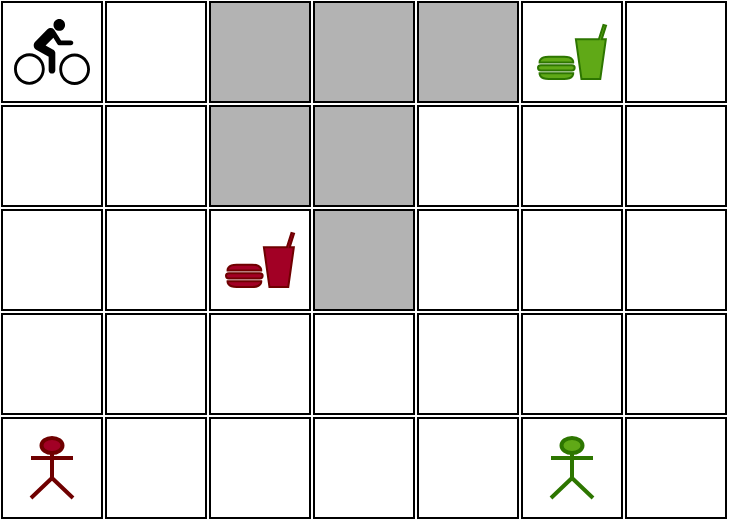 <mxfile>
    <diagram id="GC3d5SEIMlqQDpdu6AJr" name="Page-1">
        <mxGraphModel dx="722" dy="433" grid="1" gridSize="10" guides="1" tooltips="1" connect="1" arrows="1" fold="1" page="1" pageScale="1" pageWidth="850" pageHeight="1100" math="0" shadow="0">
            <root>
                <mxCell id="0"/>
                <mxCell id="1" parent="0"/>
                <mxCell id="wi9Bhf0zNv-aggHsFR5M-1" value="" style="whiteSpace=wrap;html=1;aspect=fixed;" parent="1" vertex="1">
                    <mxGeometry x="220" y="30" width="50" height="50" as="geometry"/>
                </mxCell>
                <mxCell id="wi9Bhf0zNv-aggHsFR5M-2" value="" style="whiteSpace=wrap;html=1;aspect=fixed;" parent="1" vertex="1">
                    <mxGeometry x="272" y="30" width="50" height="50" as="geometry"/>
                </mxCell>
                <mxCell id="wi9Bhf0zNv-aggHsFR5M-3" value="" style="whiteSpace=wrap;html=1;aspect=fixed;" parent="1" vertex="1">
                    <mxGeometry x="324" y="30" width="50" height="50" as="geometry"/>
                </mxCell>
                <mxCell id="wi9Bhf0zNv-aggHsFR5M-4" value="" style="whiteSpace=wrap;html=1;aspect=fixed;fillColor=#B3B3B3;" parent="1" vertex="1">
                    <mxGeometry x="376" y="30" width="50" height="50" as="geometry"/>
                </mxCell>
                <mxCell id="wi9Bhf0zNv-aggHsFR5M-5" value="" style="whiteSpace=wrap;html=1;aspect=fixed;" parent="1" vertex="1">
                    <mxGeometry x="220" y="82" width="50" height="50" as="geometry"/>
                </mxCell>
                <mxCell id="wi9Bhf0zNv-aggHsFR5M-6" value="" style="whiteSpace=wrap;html=1;aspect=fixed;" parent="1" vertex="1">
                    <mxGeometry x="272" y="82" width="50" height="50" as="geometry"/>
                </mxCell>
                <mxCell id="wi9Bhf0zNv-aggHsFR5M-7" value="" style="whiteSpace=wrap;html=1;aspect=fixed;fillColor=#B3B3B3;" parent="1" vertex="1">
                    <mxGeometry x="324" y="82" width="50" height="50" as="geometry"/>
                </mxCell>
                <mxCell id="wi9Bhf0zNv-aggHsFR5M-8" value="" style="whiteSpace=wrap;html=1;aspect=fixed;fillColor=#B3B3B3;" parent="1" vertex="1">
                    <mxGeometry x="376" y="82" width="50" height="50" as="geometry"/>
                </mxCell>
                <mxCell id="wi9Bhf0zNv-aggHsFR5M-9" value="" style="whiteSpace=wrap;html=1;aspect=fixed;" parent="1" vertex="1">
                    <mxGeometry x="220" y="134" width="50" height="50" as="geometry"/>
                </mxCell>
                <mxCell id="wi9Bhf0zNv-aggHsFR5M-10" value="" style="whiteSpace=wrap;html=1;aspect=fixed;" parent="1" vertex="1">
                    <mxGeometry x="272" y="134" width="50" height="50" as="geometry"/>
                </mxCell>
                <mxCell id="wi9Bhf0zNv-aggHsFR5M-11" value="" style="whiteSpace=wrap;html=1;aspect=fixed;" parent="1" vertex="1">
                    <mxGeometry x="324" y="134" width="50" height="50" as="geometry"/>
                </mxCell>
                <mxCell id="wi9Bhf0zNv-aggHsFR5M-12" value="" style="whiteSpace=wrap;html=1;aspect=fixed;fillColor=#B3B3B3;" parent="1" vertex="1">
                    <mxGeometry x="376" y="134" width="50" height="50" as="geometry"/>
                </mxCell>
                <mxCell id="CsA70eIJGZtUb_FbTeEb-2" value="" style="whiteSpace=wrap;html=1;aspect=fixed;fillColor=#B3B3B3;" parent="1" vertex="1">
                    <mxGeometry x="428" y="30" width="50" height="50" as="geometry"/>
                </mxCell>
                <mxCell id="CsA70eIJGZtUb_FbTeEb-3" value="" style="whiteSpace=wrap;html=1;aspect=fixed;" parent="1" vertex="1">
                    <mxGeometry x="428" y="82" width="50" height="50" as="geometry"/>
                </mxCell>
                <mxCell id="CsA70eIJGZtUb_FbTeEb-4" value="" style="whiteSpace=wrap;html=1;aspect=fixed;" parent="1" vertex="1">
                    <mxGeometry x="428" y="134" width="50" height="50" as="geometry"/>
                </mxCell>
                <mxCell id="CsA70eIJGZtUb_FbTeEb-5" value="" style="whiteSpace=wrap;html=1;aspect=fixed;" parent="1" vertex="1">
                    <mxGeometry x="480" y="30" width="50" height="50" as="geometry"/>
                </mxCell>
                <mxCell id="CsA70eIJGZtUb_FbTeEb-6" value="" style="whiteSpace=wrap;html=1;aspect=fixed;" parent="1" vertex="1">
                    <mxGeometry x="480" y="82" width="50" height="50" as="geometry"/>
                </mxCell>
                <mxCell id="CsA70eIJGZtUb_FbTeEb-7" value="" style="whiteSpace=wrap;html=1;aspect=fixed;" parent="1" vertex="1">
                    <mxGeometry x="480" y="134" width="50" height="50" as="geometry"/>
                </mxCell>
                <mxCell id="CsA70eIJGZtUb_FbTeEb-8" value="" style="whiteSpace=wrap;html=1;aspect=fixed;" parent="1" vertex="1">
                    <mxGeometry x="532" y="30" width="50" height="50" as="geometry"/>
                </mxCell>
                <mxCell id="CsA70eIJGZtUb_FbTeEb-9" value="" style="whiteSpace=wrap;html=1;aspect=fixed;" parent="1" vertex="1">
                    <mxGeometry x="532" y="82" width="50" height="50" as="geometry"/>
                </mxCell>
                <mxCell id="CsA70eIJGZtUb_FbTeEb-10" value="" style="whiteSpace=wrap;html=1;aspect=fixed;" parent="1" vertex="1">
                    <mxGeometry x="532" y="134" width="50" height="50" as="geometry"/>
                </mxCell>
                <mxCell id="CsA70eIJGZtUb_FbTeEb-11" value="" style="whiteSpace=wrap;html=1;aspect=fixed;" parent="1" vertex="1">
                    <mxGeometry x="220" y="186" width="50" height="50" as="geometry"/>
                </mxCell>
                <mxCell id="CsA70eIJGZtUb_FbTeEb-12" value="" style="whiteSpace=wrap;html=1;aspect=fixed;" parent="1" vertex="1">
                    <mxGeometry x="272" y="186" width="50" height="50" as="geometry"/>
                </mxCell>
                <mxCell id="CsA70eIJGZtUb_FbTeEb-13" value="" style="whiteSpace=wrap;html=1;aspect=fixed;" parent="1" vertex="1">
                    <mxGeometry x="324" y="186" width="50" height="50" as="geometry"/>
                </mxCell>
                <mxCell id="CsA70eIJGZtUb_FbTeEb-14" value="" style="whiteSpace=wrap;html=1;aspect=fixed;fillColor=#FFFFFF;" parent="1" vertex="1">
                    <mxGeometry x="376" y="186" width="50" height="50" as="geometry"/>
                </mxCell>
                <mxCell id="CsA70eIJGZtUb_FbTeEb-15" value="" style="whiteSpace=wrap;html=1;aspect=fixed;" parent="1" vertex="1">
                    <mxGeometry x="428" y="186" width="50" height="50" as="geometry"/>
                </mxCell>
                <mxCell id="CsA70eIJGZtUb_FbTeEb-16" value="" style="whiteSpace=wrap;html=1;aspect=fixed;" parent="1" vertex="1">
                    <mxGeometry x="480" y="186" width="50" height="50" as="geometry"/>
                </mxCell>
                <mxCell id="CsA70eIJGZtUb_FbTeEb-17" value="" style="whiteSpace=wrap;html=1;aspect=fixed;" parent="1" vertex="1">
                    <mxGeometry x="532" y="186" width="50" height="50" as="geometry"/>
                </mxCell>
                <mxCell id="CsA70eIJGZtUb_FbTeEb-18" value="" style="whiteSpace=wrap;html=1;aspect=fixed;" parent="1" vertex="1">
                    <mxGeometry x="220" y="238" width="50" height="50" as="geometry"/>
                </mxCell>
                <mxCell id="CsA70eIJGZtUb_FbTeEb-19" value="" style="whiteSpace=wrap;html=1;aspect=fixed;" parent="1" vertex="1">
                    <mxGeometry x="272" y="238" width="50" height="50" as="geometry"/>
                </mxCell>
                <mxCell id="CsA70eIJGZtUb_FbTeEb-20" value="" style="whiteSpace=wrap;html=1;aspect=fixed;" parent="1" vertex="1">
                    <mxGeometry x="324" y="238" width="50" height="50" as="geometry"/>
                </mxCell>
                <mxCell id="CsA70eIJGZtUb_FbTeEb-21" value="" style="whiteSpace=wrap;html=1;aspect=fixed;fillColor=#FFFFFF;" parent="1" vertex="1">
                    <mxGeometry x="376" y="238" width="50" height="50" as="geometry"/>
                </mxCell>
                <mxCell id="CsA70eIJGZtUb_FbTeEb-22" value="" style="whiteSpace=wrap;html=1;aspect=fixed;" parent="1" vertex="1">
                    <mxGeometry x="428" y="238" width="50" height="50" as="geometry"/>
                </mxCell>
                <mxCell id="CsA70eIJGZtUb_FbTeEb-23" value="" style="whiteSpace=wrap;html=1;aspect=fixed;" parent="1" vertex="1">
                    <mxGeometry x="480" y="238" width="50" height="50" as="geometry"/>
                </mxCell>
                <mxCell id="CsA70eIJGZtUb_FbTeEb-24" value="" style="whiteSpace=wrap;html=1;aspect=fixed;" parent="1" vertex="1">
                    <mxGeometry x="532" y="238" width="50" height="50" as="geometry"/>
                </mxCell>
                <mxCell id="cal2lbhvoZ3OgB7n_fgh-2" value="" style="shape=mxgraph.signs.food.fast_food;html=1;pointerEvents=1;fillColor=#60a917;strokeColor=#2D7600;verticalLabelPosition=bottom;verticalAlign=top;align=center;sketch=0;fontColor=#ffffff;" parent="1" vertex="1">
                    <mxGeometry x="488" y="41.5" width="34" height="27" as="geometry"/>
                </mxCell>
                <mxCell id="cal2lbhvoZ3OgB7n_fgh-3" value="" style="shape=mxgraph.signs.sports.cycling;html=1;pointerEvents=1;fillColor=#000000;strokeColor=none;verticalLabelPosition=bottom;verticalAlign=top;align=center;sketch=0;" parent="1" vertex="1">
                    <mxGeometry x="226" y="38.5" width="38" height="33" as="geometry"/>
                </mxCell>
                <mxCell id="cal2lbhvoZ3OgB7n_fgh-4" value="" style="whiteSpace=wrap;html=1;aspect=fixed;fillColor=#B3B3B3;" parent="1" vertex="1">
                    <mxGeometry x="324" y="30" width="50" height="50" as="geometry"/>
                </mxCell>
                <mxCell id="2" value="" style="shape=umlActor;verticalLabelPosition=bottom;verticalAlign=top;html=1;outlineConnect=0;strokeWidth=2;fillColor=#60a917;fontColor=#ffffff;strokeColor=#2D7600;" parent="1" vertex="1">
                    <mxGeometry x="494.5" y="248" width="21" height="30" as="geometry"/>
                </mxCell>
                <mxCell id="3" value="" style="shape=mxgraph.signs.food.fast_food;html=1;pointerEvents=1;fillColor=#a20025;strokeColor=#6F0000;verticalLabelPosition=bottom;verticalAlign=top;align=center;sketch=0;fontColor=#ffffff;" vertex="1" parent="1">
                    <mxGeometry x="332" y="145.5" width="34" height="27" as="geometry"/>
                </mxCell>
                <mxCell id="4" value="" style="shape=umlActor;verticalLabelPosition=bottom;verticalAlign=top;html=1;outlineConnect=0;strokeWidth=2;fillColor=#a20025;fontColor=#ffffff;strokeColor=#6F0000;" vertex="1" parent="1">
                    <mxGeometry x="234.5" y="248" width="21" height="30" as="geometry"/>
                </mxCell>
            </root>
        </mxGraphModel>
    </diagram>
</mxfile>